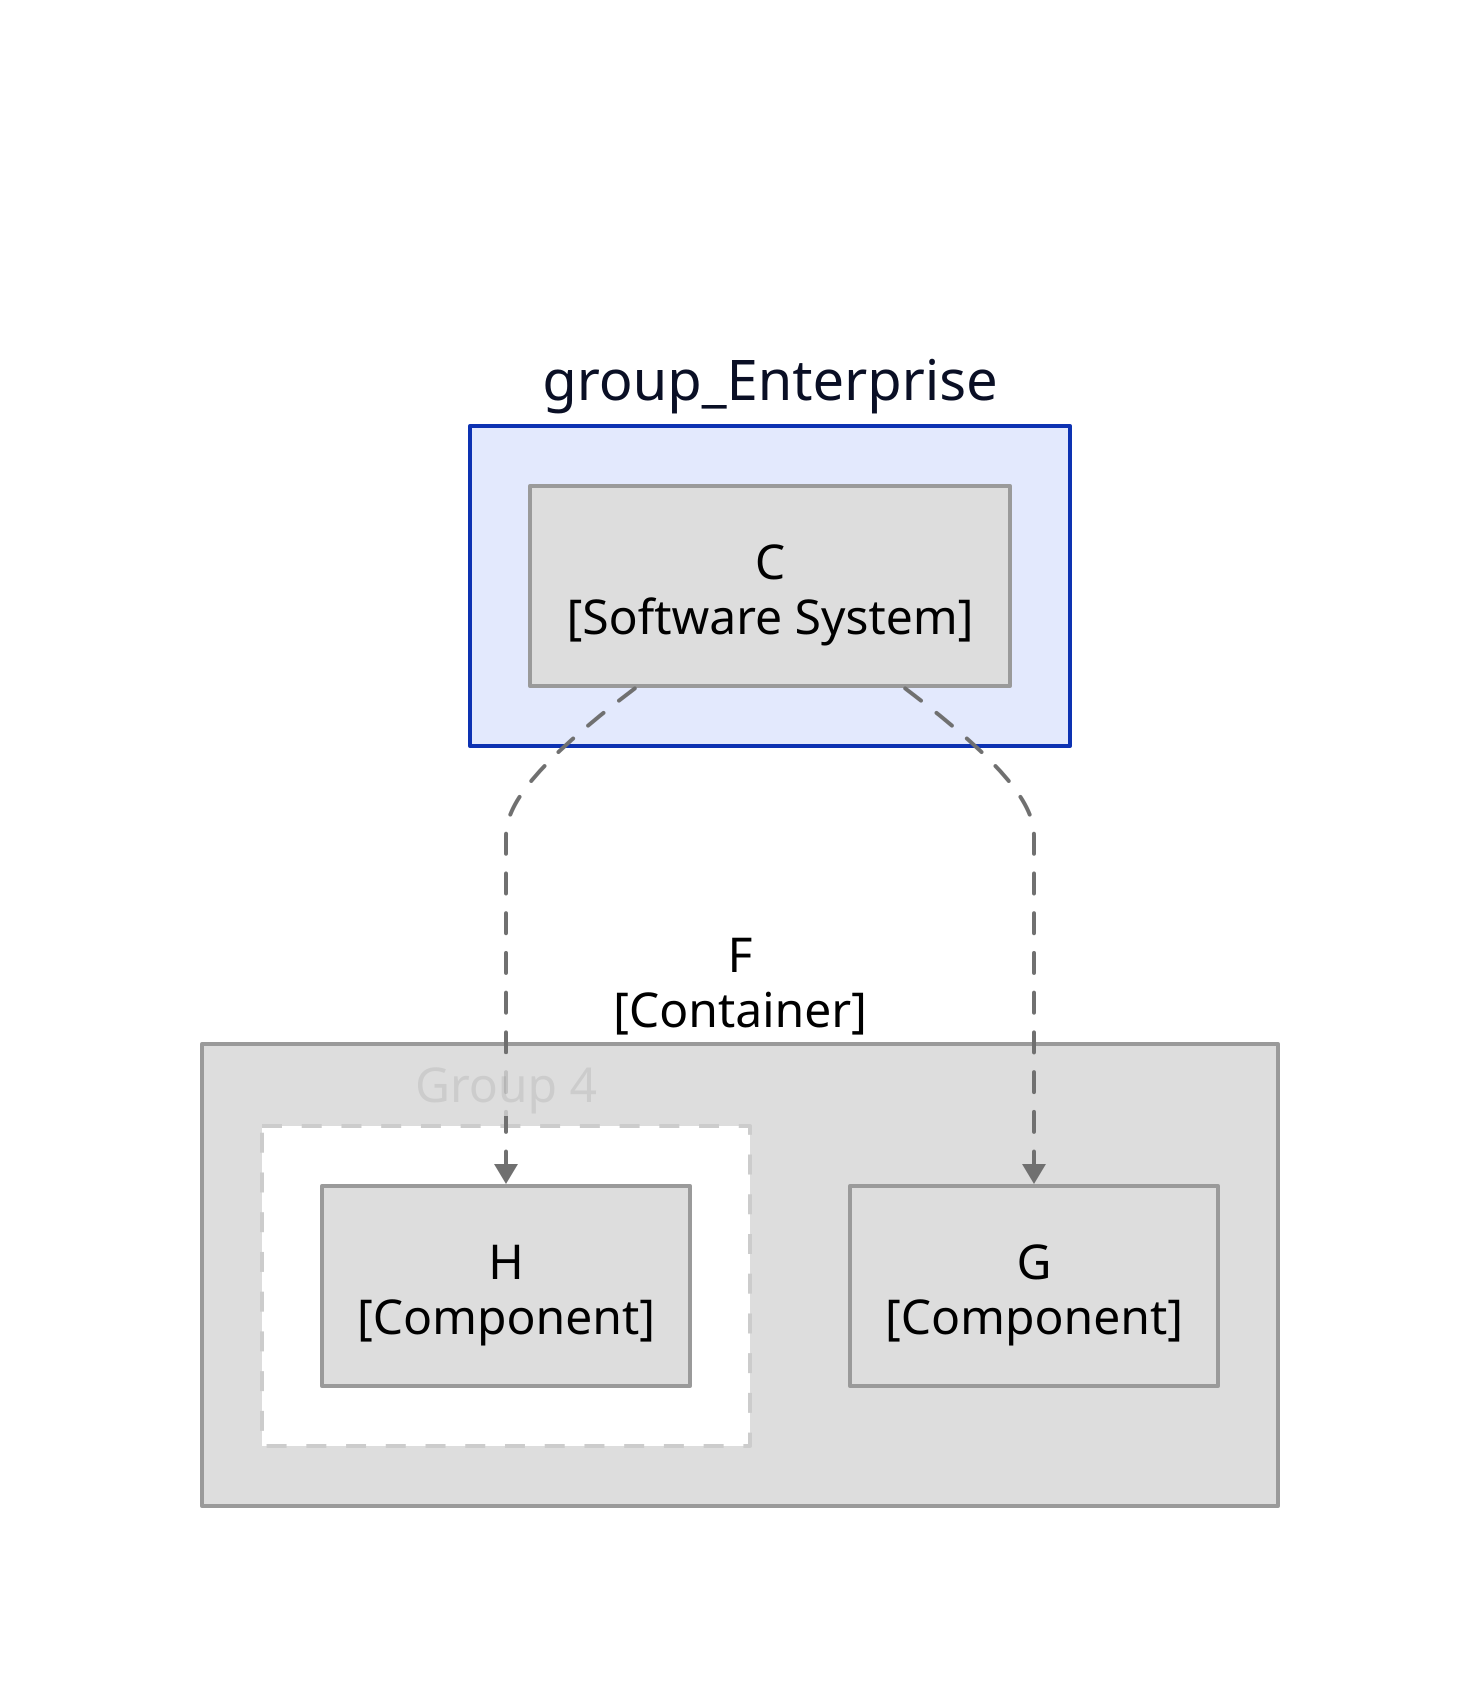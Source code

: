 title: |`md
  # D - F - Components
`| {
  near: top-center
}
direction: down
"group_Enterprise".container_3: {
  label: "C\n[Software System]"
  shape: rectangle
  style: {
    fill: "#dddddd"
    font-color: "#000000"
    font-size: 24
    multiple: false
    opacity: 1.0
    stroke: "#9a9a9a"
  }
}

container_6: {
  label: "F\n[Container]"
  shape: rectangle
  style: {
    fill: "#dddddd"
    font-color: "#000000"
    font-size: 24
    multiple: false
    opacity: 1.0
    stroke: "#9a9a9a"
  }
}
container_6."group_Group 4": {
  label: "Group 4"
  shape: rectangle
  style: {
    fill: "#ffffff"
    font-color: "#cccccc"
    font-size: 24
    opacity: 1.0
    stroke: "#cccccc"
    stroke-dash: 5
    stroke-width: 2
  }
}
container_6.container_7: {
  label: "G\n[Component]"
  shape: rectangle
  style: {
    fill: "#dddddd"
    font-color: "#000000"
    font-size: 24
    multiple: false
    opacity: 1.0
    stroke: "#9a9a9a"
  }
}
container_6."group_Group 4".container_8: {
  label: "H\n[Component]"
  shape: rectangle
  style: {
    fill: "#dddddd"
    font-color: "#000000"
    font-size: 24
    multiple: false
    opacity: 1.0
    stroke: "#9a9a9a"
  }
}
"group_Enterprise".container_3 -> container_6.container_7: {
  label: ""
  style: {
    font-size: 24
    opacity: 1.0
    stroke: "#707070"
    stroke-dash: 5
    stroke-width: 2
  }
}
"group_Enterprise".container_3 -> container_6."group_Group 4".container_8: {
  label: ""
  style: {
    font-size: 24
    opacity: 1.0
    stroke: "#707070"
    stroke-dash: 5
    stroke-width: 2
  }
}
